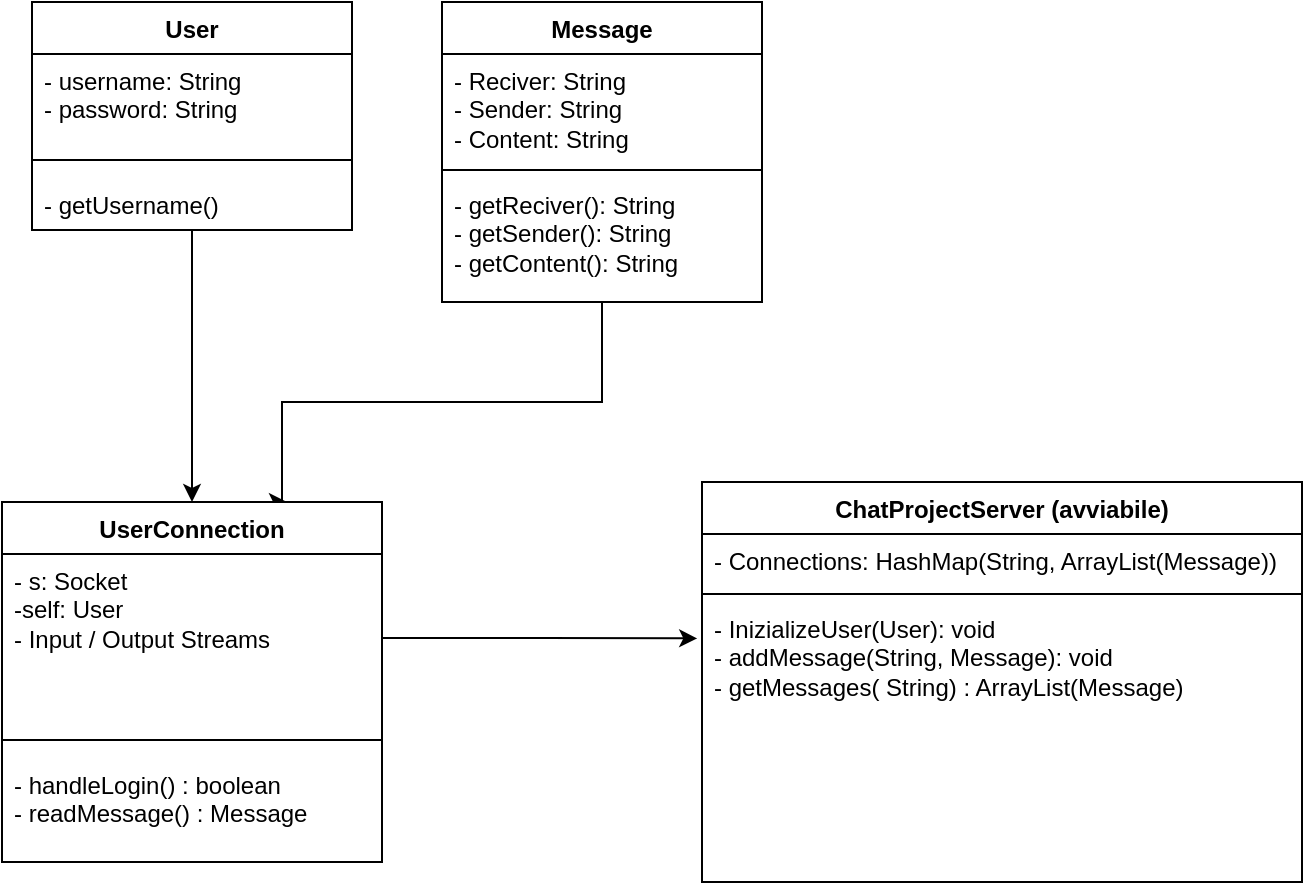 <mxfile version="21.3.7" type="github">
  <diagram id="C5RBs43oDa-KdzZeNtuy" name="Page-1">
    <mxGraphModel dx="767" dy="606" grid="1" gridSize="10" guides="1" tooltips="1" connect="1" arrows="1" fold="1" page="1" pageScale="1" pageWidth="827" pageHeight="1169" math="0" shadow="0">
      <root>
        <mxCell id="WIyWlLk6GJQsqaUBKTNV-0" />
        <mxCell id="WIyWlLk6GJQsqaUBKTNV-1" parent="WIyWlLk6GJQsqaUBKTNV-0" />
        <mxCell id="ekfklutBZRag3ijTMkji-7" style="edgeStyle=orthogonalEdgeStyle;rounded=0;orthogonalLoop=1;jettySize=auto;html=1;entryX=0.75;entryY=0;entryDx=0;entryDy=0;" edge="1" parent="WIyWlLk6GJQsqaUBKTNV-1" source="bqJGZpQf9mjixmMyN6Qn-0" target="ekfklutBZRag3ijTMkji-0">
          <mxGeometry relative="1" as="geometry">
            <Array as="points">
              <mxPoint x="380" y="290" />
              <mxPoint x="220" y="290" />
              <mxPoint x="220" y="340" />
            </Array>
          </mxGeometry>
        </mxCell>
        <mxCell id="bqJGZpQf9mjixmMyN6Qn-0" value="Message" style="swimlane;fontStyle=1;align=center;verticalAlign=top;childLayout=stackLayout;horizontal=1;startSize=26;horizontalStack=0;resizeParent=1;resizeParentMax=0;resizeLast=0;collapsible=1;marginBottom=0;whiteSpace=wrap;html=1;" parent="WIyWlLk6GJQsqaUBKTNV-1" vertex="1">
          <mxGeometry x="300" y="90" width="160" height="150" as="geometry" />
        </mxCell>
        <mxCell id="bqJGZpQf9mjixmMyN6Qn-1" value="- Reciver: String&lt;br&gt;- Sender: String&lt;br&gt;- Content: String" style="text;strokeColor=none;fillColor=none;align=left;verticalAlign=top;spacingLeft=4;spacingRight=4;overflow=hidden;rotatable=0;points=[[0,0.5],[1,0.5]];portConstraint=eastwest;whiteSpace=wrap;html=1;" parent="bqJGZpQf9mjixmMyN6Qn-0" vertex="1">
          <mxGeometry y="26" width="160" height="54" as="geometry" />
        </mxCell>
        <mxCell id="bqJGZpQf9mjixmMyN6Qn-2" value="" style="line;strokeWidth=1;fillColor=none;align=left;verticalAlign=middle;spacingTop=-1;spacingLeft=3;spacingRight=3;rotatable=0;labelPosition=right;points=[];portConstraint=eastwest;strokeColor=inherit;" parent="bqJGZpQf9mjixmMyN6Qn-0" vertex="1">
          <mxGeometry y="80" width="160" height="8" as="geometry" />
        </mxCell>
        <mxCell id="bqJGZpQf9mjixmMyN6Qn-3" value="- getReciver(): String&lt;br&gt;- getSender(): String&lt;br&gt;- getContent(): String" style="text;strokeColor=none;fillColor=none;align=left;verticalAlign=top;spacingLeft=4;spacingRight=4;overflow=hidden;rotatable=0;points=[[0,0.5],[1,0.5]];portConstraint=eastwest;whiteSpace=wrap;html=1;" parent="bqJGZpQf9mjixmMyN6Qn-0" vertex="1">
          <mxGeometry y="88" width="160" height="62" as="geometry" />
        </mxCell>
        <mxCell id="bqJGZpQf9mjixmMyN6Qn-4" value="ChatProjectServer (avviabile)" style="swimlane;fontStyle=1;align=center;verticalAlign=top;childLayout=stackLayout;horizontal=1;startSize=26;horizontalStack=0;resizeParent=1;resizeParentMax=0;resizeLast=0;collapsible=1;marginBottom=0;whiteSpace=wrap;html=1;" parent="WIyWlLk6GJQsqaUBKTNV-1" vertex="1">
          <mxGeometry x="430" y="330" width="300" height="200" as="geometry" />
        </mxCell>
        <mxCell id="bqJGZpQf9mjixmMyN6Qn-5" value="- Connections: HashMap(String, ArrayList(Message))" style="text;strokeColor=none;fillColor=none;align=left;verticalAlign=top;spacingLeft=4;spacingRight=4;overflow=hidden;rotatable=0;points=[[0,0.5],[1,0.5]];portConstraint=eastwest;whiteSpace=wrap;html=1;" parent="bqJGZpQf9mjixmMyN6Qn-4" vertex="1">
          <mxGeometry y="26" width="300" height="26" as="geometry" />
        </mxCell>
        <mxCell id="bqJGZpQf9mjixmMyN6Qn-6" value="" style="line;strokeWidth=1;fillColor=none;align=left;verticalAlign=middle;spacingTop=-1;spacingLeft=3;spacingRight=3;rotatable=0;labelPosition=right;points=[];portConstraint=eastwest;strokeColor=inherit;" parent="bqJGZpQf9mjixmMyN6Qn-4" vertex="1">
          <mxGeometry y="52" width="300" height="8" as="geometry" />
        </mxCell>
        <mxCell id="bqJGZpQf9mjixmMyN6Qn-7" value="- InizializeUser(User): void&lt;br&gt;- addMessage(String, Message): void&lt;br&gt;- getMessages( String) : ArrayList(Message)" style="text;strokeColor=none;fillColor=none;align=left;verticalAlign=top;spacingLeft=4;spacingRight=4;overflow=hidden;rotatable=0;points=[[0,0.5],[1,0.5]];portConstraint=eastwest;whiteSpace=wrap;html=1;" parent="bqJGZpQf9mjixmMyN6Qn-4" vertex="1">
          <mxGeometry y="60" width="300" height="140" as="geometry" />
        </mxCell>
        <mxCell id="ekfklutBZRag3ijTMkji-6" style="edgeStyle=orthogonalEdgeStyle;rounded=0;orthogonalLoop=1;jettySize=auto;html=1;entryX=0.5;entryY=0;entryDx=0;entryDy=0;" edge="1" parent="WIyWlLk6GJQsqaUBKTNV-1" source="bqJGZpQf9mjixmMyN6Qn-13" target="ekfklutBZRag3ijTMkji-0">
          <mxGeometry relative="1" as="geometry" />
        </mxCell>
        <mxCell id="bqJGZpQf9mjixmMyN6Qn-13" value="User" style="swimlane;fontStyle=1;align=center;verticalAlign=top;childLayout=stackLayout;horizontal=1;startSize=26;horizontalStack=0;resizeParent=1;resizeParentMax=0;resizeLast=0;collapsible=1;marginBottom=0;whiteSpace=wrap;html=1;" parent="WIyWlLk6GJQsqaUBKTNV-1" vertex="1">
          <mxGeometry x="95" y="90" width="160" height="114" as="geometry" />
        </mxCell>
        <mxCell id="bqJGZpQf9mjixmMyN6Qn-14" value="- username: String&lt;br&gt;- password: String" style="text;strokeColor=none;fillColor=none;align=left;verticalAlign=top;spacingLeft=4;spacingRight=4;overflow=hidden;rotatable=0;points=[[0,0.5],[1,0.5]];portConstraint=eastwest;whiteSpace=wrap;html=1;" parent="bqJGZpQf9mjixmMyN6Qn-13" vertex="1">
          <mxGeometry y="26" width="160" height="44" as="geometry" />
        </mxCell>
        <mxCell id="bqJGZpQf9mjixmMyN6Qn-15" value="" style="line;strokeWidth=1;fillColor=none;align=left;verticalAlign=middle;spacingTop=-1;spacingLeft=3;spacingRight=3;rotatable=0;labelPosition=right;points=[];portConstraint=eastwest;strokeColor=inherit;" parent="bqJGZpQf9mjixmMyN6Qn-13" vertex="1">
          <mxGeometry y="70" width="160" height="18" as="geometry" />
        </mxCell>
        <mxCell id="bqJGZpQf9mjixmMyN6Qn-16" value="- getUsername()" style="text;strokeColor=none;fillColor=none;align=left;verticalAlign=top;spacingLeft=4;spacingRight=4;overflow=hidden;rotatable=0;points=[[0,0.5],[1,0.5]];portConstraint=eastwest;whiteSpace=wrap;html=1;" parent="bqJGZpQf9mjixmMyN6Qn-13" vertex="1">
          <mxGeometry y="88" width="160" height="26" as="geometry" />
        </mxCell>
        <mxCell id="ekfklutBZRag3ijTMkji-0" value="UserConnection" style="swimlane;fontStyle=1;align=center;verticalAlign=top;childLayout=stackLayout;horizontal=1;startSize=26;horizontalStack=0;resizeParent=1;resizeParentMax=0;resizeLast=0;collapsible=1;marginBottom=0;whiteSpace=wrap;html=1;" vertex="1" parent="WIyWlLk6GJQsqaUBKTNV-1">
          <mxGeometry x="80" y="340" width="190" height="180" as="geometry" />
        </mxCell>
        <mxCell id="ekfklutBZRag3ijTMkji-1" value="- s: Socket&lt;br&gt;-self: User&lt;br&gt;- Input / Output Streams" style="text;strokeColor=none;fillColor=none;align=left;verticalAlign=top;spacingLeft=4;spacingRight=4;overflow=hidden;rotatable=0;points=[[0,0.5],[1,0.5]];portConstraint=eastwest;whiteSpace=wrap;html=1;" vertex="1" parent="ekfklutBZRag3ijTMkji-0">
          <mxGeometry y="26" width="190" height="84" as="geometry" />
        </mxCell>
        <mxCell id="ekfklutBZRag3ijTMkji-2" value="" style="line;strokeWidth=1;fillColor=none;align=left;verticalAlign=middle;spacingTop=-1;spacingLeft=3;spacingRight=3;rotatable=0;labelPosition=right;points=[];portConstraint=eastwest;strokeColor=inherit;" vertex="1" parent="ekfklutBZRag3ijTMkji-0">
          <mxGeometry y="110" width="190" height="18" as="geometry" />
        </mxCell>
        <mxCell id="ekfklutBZRag3ijTMkji-3" value="- handleLogin() : boolean&lt;br&gt;- readMessage() : Message" style="text;strokeColor=none;fillColor=none;align=left;verticalAlign=top;spacingLeft=4;spacingRight=4;overflow=hidden;rotatable=0;points=[[0,0.5],[1,0.5]];portConstraint=eastwest;whiteSpace=wrap;html=1;" vertex="1" parent="ekfklutBZRag3ijTMkji-0">
          <mxGeometry y="128" width="190" height="52" as="geometry" />
        </mxCell>
        <mxCell id="ekfklutBZRag3ijTMkji-4" style="edgeStyle=orthogonalEdgeStyle;rounded=0;orthogonalLoop=1;jettySize=auto;html=1;entryX=-0.008;entryY=0.13;entryDx=0;entryDy=0;entryPerimeter=0;" edge="1" parent="WIyWlLk6GJQsqaUBKTNV-1" source="ekfklutBZRag3ijTMkji-1" target="bqJGZpQf9mjixmMyN6Qn-7">
          <mxGeometry relative="1" as="geometry" />
        </mxCell>
      </root>
    </mxGraphModel>
  </diagram>
</mxfile>
